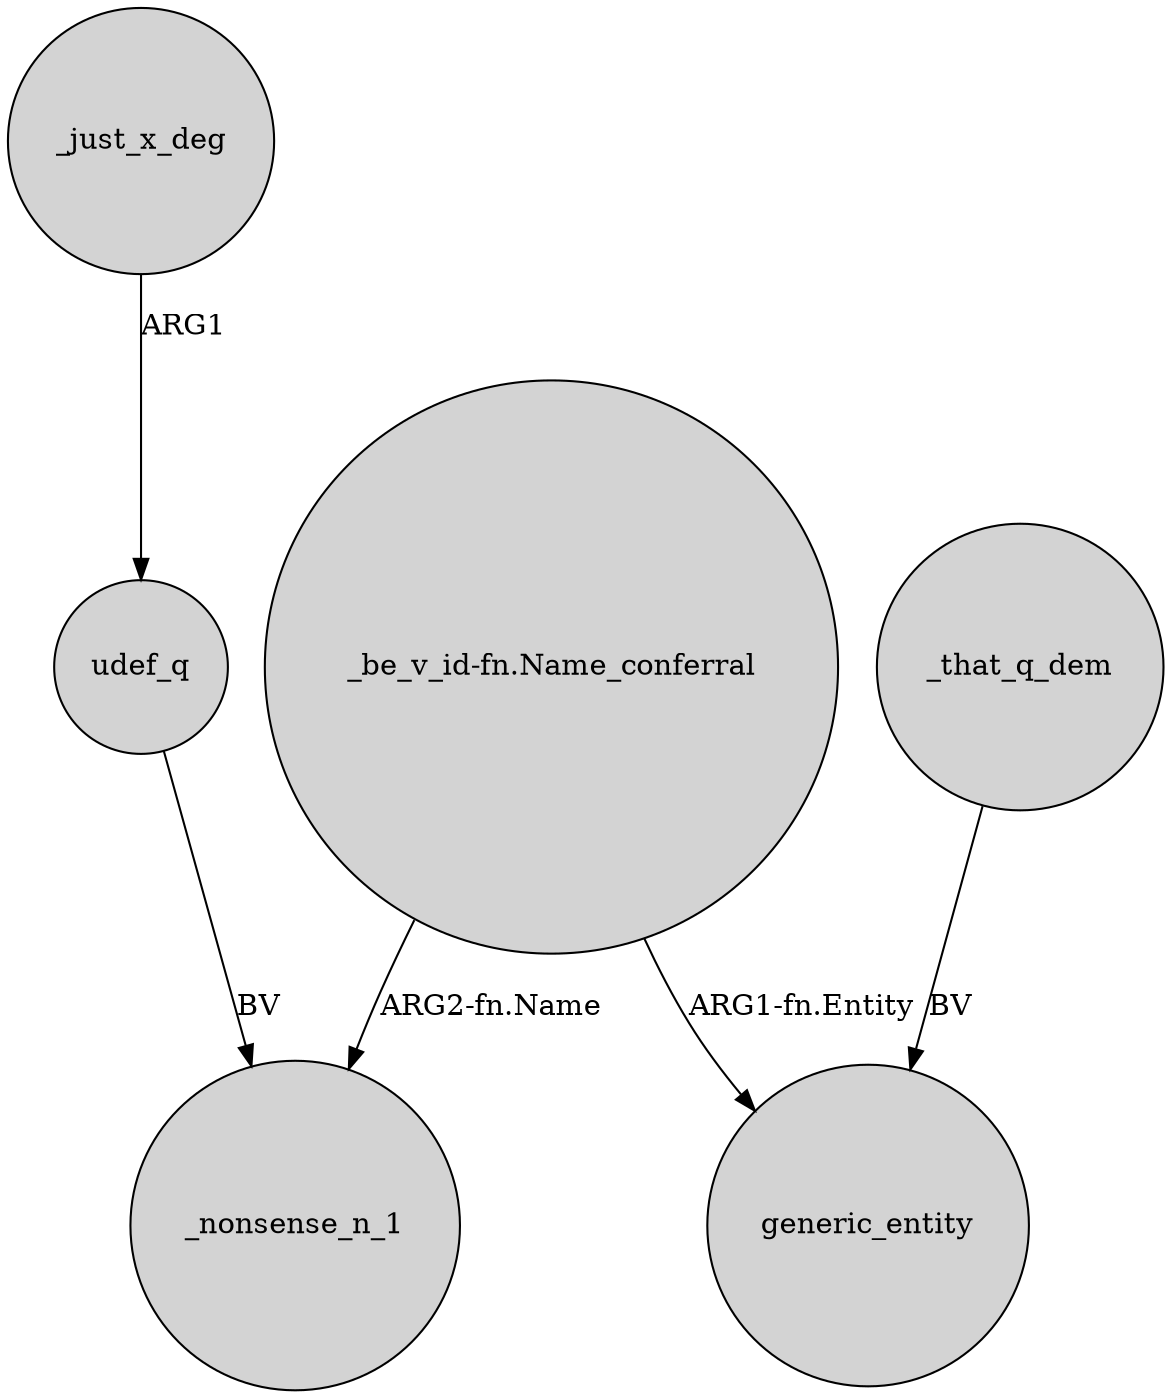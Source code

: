 digraph {
	node [shape=circle style=filled]
	"_be_v_id-fn.Name_conferral" -> _nonsense_n_1 [label="ARG2-fn.Name"]
	udef_q -> _nonsense_n_1 [label=BV]
	_that_q_dem -> generic_entity [label=BV]
	"_be_v_id-fn.Name_conferral" -> generic_entity [label="ARG1-fn.Entity"]
	_just_x_deg -> udef_q [label=ARG1]
}
